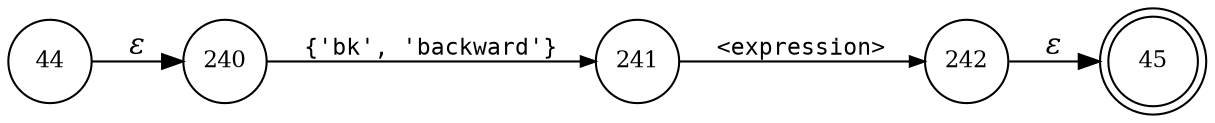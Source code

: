 digraph ATN {
rankdir=LR;
s45[fontsize=11, label="45", shape=doublecircle, fixedsize=true, width=.6];
s240[fontsize=11,label="240", shape=circle, fixedsize=true, width=.55, peripheries=1];
s241[fontsize=11,label="241", shape=circle, fixedsize=true, width=.55, peripheries=1];
s242[fontsize=11,label="242", shape=circle, fixedsize=true, width=.55, peripheries=1];
s44[fontsize=11,label="44", shape=circle, fixedsize=true, width=.55, peripheries=1];
s44 -> s240 [fontname="Times-Italic", label="&epsilon;"];
s240 -> s241 [fontsize=11, fontname="Courier", arrowsize=.7, label = "{'bk', 'backward'}", arrowhead = normal];
s241 -> s242 [fontsize=11, fontname="Courier", arrowsize=.7, label = "<expression>", arrowhead = normal];
s242 -> s45 [fontname="Times-Italic", label="&epsilon;"];
}